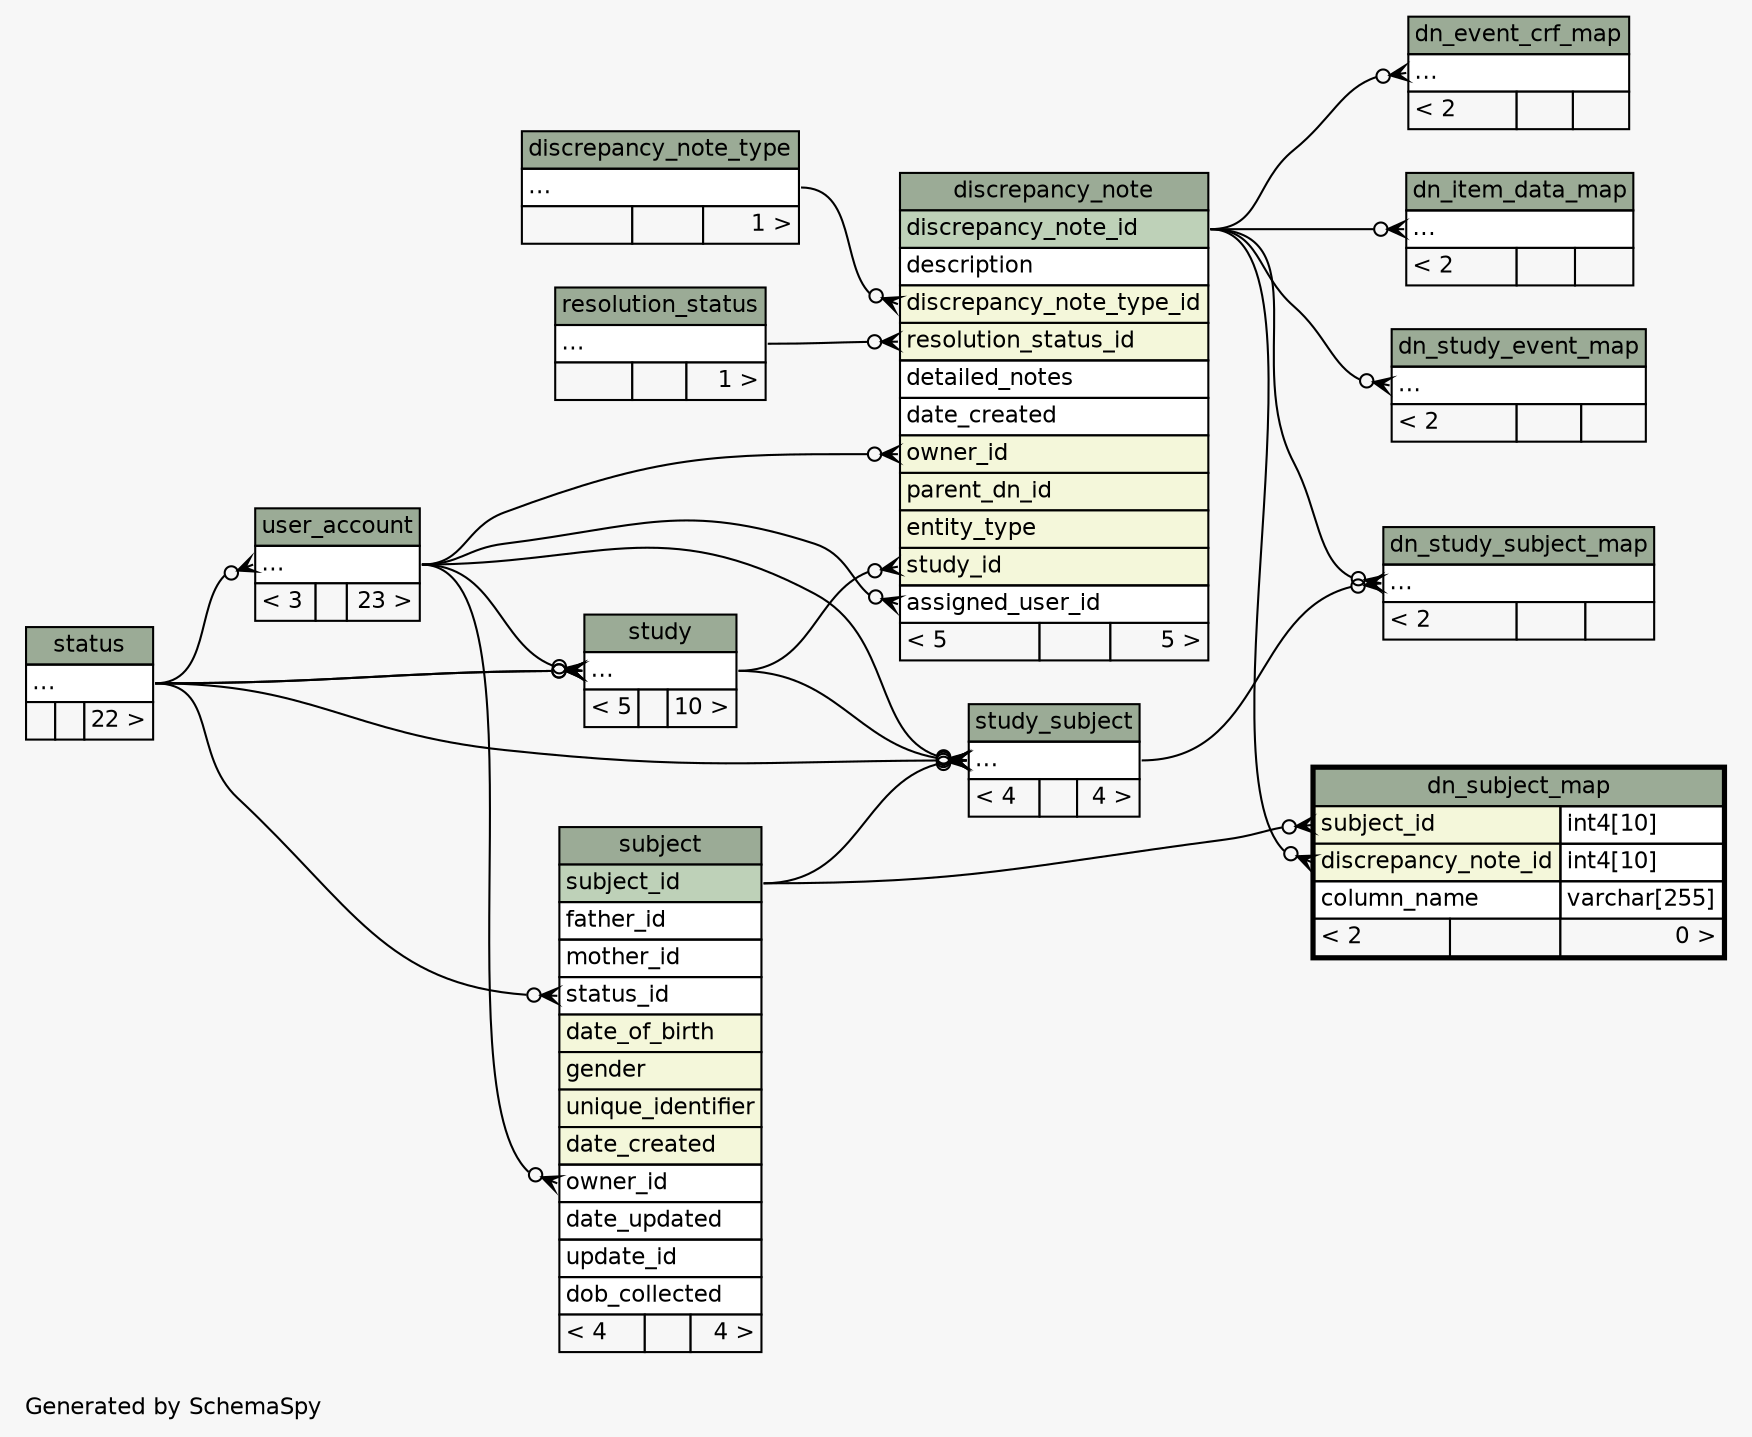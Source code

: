 // dot 2.28.0 on Windows Vista 6.0
// SchemaSpy rev 590
digraph "twoDegreesRelationshipsDiagram" {
  graph [
    rankdir="RL"
    bgcolor="#f7f7f7"
    label="\nGenerated by SchemaSpy"
    labeljust="l"
    nodesep="0.18"
    ranksep="0.46"
    fontname="Helvetica"
    fontsize="11"
  ];
  node [
    fontname="Helvetica"
    fontsize="11"
    shape="plaintext"
  ];
  edge [
    arrowsize="0.8"
  ];
  "discrepancy_note":"assigned_user_id":w -> "user_account":"elipses":e [arrowhead=none dir=back arrowtail=crowodot];
  "discrepancy_note":"discrepancy_note_type_id":w -> "discrepancy_note_type":"elipses":e [arrowhead=none dir=back arrowtail=crowodot];
  "discrepancy_note":"owner_id":w -> "user_account":"elipses":e [arrowhead=none dir=back arrowtail=crowodot];
  "discrepancy_note":"resolution_status_id":w -> "resolution_status":"elipses":e [arrowhead=none dir=back arrowtail=crowodot];
  "discrepancy_note":"study_id":w -> "study":"elipses":e [arrowhead=none dir=back arrowtail=crowodot];
  "dn_event_crf_map":"elipses":w -> "discrepancy_note":"discrepancy_note_id":e [arrowhead=none dir=back arrowtail=crowodot];
  "dn_item_data_map":"elipses":w -> "discrepancy_note":"discrepancy_note_id":e [arrowhead=none dir=back arrowtail=crowodot];
  "dn_study_event_map":"elipses":w -> "discrepancy_note":"discrepancy_note_id":e [arrowhead=none dir=back arrowtail=crowodot];
  "dn_study_subject_map":"elipses":w -> "discrepancy_note":"discrepancy_note_id":e [arrowhead=none dir=back arrowtail=crowodot];
  "dn_study_subject_map":"elipses":w -> "study_subject":"elipses":e [arrowhead=none dir=back arrowtail=crowodot];
  "dn_subject_map":"discrepancy_note_id":w -> "discrepancy_note":"discrepancy_note_id":e [arrowhead=none dir=back arrowtail=crowodot];
  "dn_subject_map":"subject_id":w -> "subject":"subject_id":e [arrowhead=none dir=back arrowtail=crowodot];
  "study":"elipses":w -> "status":"elipses":e [arrowhead=none dir=back arrowtail=crowodot];
  "study":"elipses":w -> "user_account":"elipses":e [arrowhead=none dir=back arrowtail=crowodot];
  "study":"elipses":w -> "status":"elipses":e [arrowhead=none dir=back arrowtail=crowodot];
  "study_subject":"elipses":w -> "user_account":"elipses":e [arrowhead=none dir=back arrowtail=crowodot];
  "study_subject":"elipses":w -> "status":"elipses":e [arrowhead=none dir=back arrowtail=crowodot];
  "study_subject":"elipses":w -> "study":"elipses":e [arrowhead=none dir=back arrowtail=crowodot];
  "study_subject":"elipses":w -> "subject":"subject_id":e [arrowhead=none dir=back arrowtail=crowodot];
  "subject":"owner_id":w -> "user_account":"elipses":e [arrowhead=none dir=back arrowtail=crowodot];
  "subject":"status_id":w -> "status":"elipses":e [arrowhead=none dir=back arrowtail=crowodot];
  "user_account":"elipses":w -> "status":"elipses":e [arrowhead=none dir=back arrowtail=crowodot];
  "discrepancy_note" [
    label=<
    <TABLE BORDER="0" CELLBORDER="1" CELLSPACING="0" BGCOLOR="#ffffff">
      <TR><TD COLSPAN="3" BGCOLOR="#9bab96" ALIGN="CENTER">discrepancy_note</TD></TR>
      <TR><TD PORT="discrepancy_note_id" COLSPAN="3" BGCOLOR="#bed1b8" ALIGN="LEFT">discrepancy_note_id</TD></TR>
      <TR><TD PORT="description" COLSPAN="3" ALIGN="LEFT">description</TD></TR>
      <TR><TD PORT="discrepancy_note_type_id" COLSPAN="3" BGCOLOR="#f4f7da" ALIGN="LEFT">discrepancy_note_type_id</TD></TR>
      <TR><TD PORT="resolution_status_id" COLSPAN="3" BGCOLOR="#f4f7da" ALIGN="LEFT">resolution_status_id</TD></TR>
      <TR><TD PORT="detailed_notes" COLSPAN="3" ALIGN="LEFT">detailed_notes</TD></TR>
      <TR><TD PORT="date_created" COLSPAN="3" ALIGN="LEFT">date_created</TD></TR>
      <TR><TD PORT="owner_id" COLSPAN="3" BGCOLOR="#f4f7da" ALIGN="LEFT">owner_id</TD></TR>
      <TR><TD PORT="parent_dn_id" COLSPAN="3" BGCOLOR="#f4f7da" ALIGN="LEFT">parent_dn_id</TD></TR>
      <TR><TD PORT="entity_type" COLSPAN="3" BGCOLOR="#f4f7da" ALIGN="LEFT">entity_type</TD></TR>
      <TR><TD PORT="study_id" COLSPAN="3" BGCOLOR="#f4f7da" ALIGN="LEFT">study_id</TD></TR>
      <TR><TD PORT="assigned_user_id" COLSPAN="3" ALIGN="LEFT">assigned_user_id</TD></TR>
      <TR><TD ALIGN="LEFT" BGCOLOR="#f7f7f7">&lt; 5</TD><TD ALIGN="RIGHT" BGCOLOR="#f7f7f7">  </TD><TD ALIGN="RIGHT" BGCOLOR="#f7f7f7">5 &gt;</TD></TR>
    </TABLE>>
    URL="discrepancy_note.html"
    tooltip="discrepancy_note"
  ];
  "discrepancy_note_type" [
    label=<
    <TABLE BORDER="0" CELLBORDER="1" CELLSPACING="0" BGCOLOR="#ffffff">
      <TR><TD COLSPAN="3" BGCOLOR="#9bab96" ALIGN="CENTER">discrepancy_note_type</TD></TR>
      <TR><TD PORT="elipses" COLSPAN="3" ALIGN="LEFT">...</TD></TR>
      <TR><TD ALIGN="LEFT" BGCOLOR="#f7f7f7">  </TD><TD ALIGN="RIGHT" BGCOLOR="#f7f7f7">  </TD><TD ALIGN="RIGHT" BGCOLOR="#f7f7f7">1 &gt;</TD></TR>
    </TABLE>>
    URL="discrepancy_note_type.html"
    tooltip="discrepancy_note_type"
  ];
  "dn_event_crf_map" [
    label=<
    <TABLE BORDER="0" CELLBORDER="1" CELLSPACING="0" BGCOLOR="#ffffff">
      <TR><TD COLSPAN="3" BGCOLOR="#9bab96" ALIGN="CENTER">dn_event_crf_map</TD></TR>
      <TR><TD PORT="elipses" COLSPAN="3" ALIGN="LEFT">...</TD></TR>
      <TR><TD ALIGN="LEFT" BGCOLOR="#f7f7f7">&lt; 2</TD><TD ALIGN="RIGHT" BGCOLOR="#f7f7f7">  </TD><TD ALIGN="RIGHT" BGCOLOR="#f7f7f7">  </TD></TR>
    </TABLE>>
    URL="dn_event_crf_map.html"
    tooltip="dn_event_crf_map"
  ];
  "dn_item_data_map" [
    label=<
    <TABLE BORDER="0" CELLBORDER="1" CELLSPACING="0" BGCOLOR="#ffffff">
      <TR><TD COLSPAN="3" BGCOLOR="#9bab96" ALIGN="CENTER">dn_item_data_map</TD></TR>
      <TR><TD PORT="elipses" COLSPAN="3" ALIGN="LEFT">...</TD></TR>
      <TR><TD ALIGN="LEFT" BGCOLOR="#f7f7f7">&lt; 2</TD><TD ALIGN="RIGHT" BGCOLOR="#f7f7f7">  </TD><TD ALIGN="RIGHT" BGCOLOR="#f7f7f7">  </TD></TR>
    </TABLE>>
    URL="dn_item_data_map.html"
    tooltip="dn_item_data_map"
  ];
  "dn_study_event_map" [
    label=<
    <TABLE BORDER="0" CELLBORDER="1" CELLSPACING="0" BGCOLOR="#ffffff">
      <TR><TD COLSPAN="3" BGCOLOR="#9bab96" ALIGN="CENTER">dn_study_event_map</TD></TR>
      <TR><TD PORT="elipses" COLSPAN="3" ALIGN="LEFT">...</TD></TR>
      <TR><TD ALIGN="LEFT" BGCOLOR="#f7f7f7">&lt; 2</TD><TD ALIGN="RIGHT" BGCOLOR="#f7f7f7">  </TD><TD ALIGN="RIGHT" BGCOLOR="#f7f7f7">  </TD></TR>
    </TABLE>>
    URL="dn_study_event_map.html"
    tooltip="dn_study_event_map"
  ];
  "dn_study_subject_map" [
    label=<
    <TABLE BORDER="0" CELLBORDER="1" CELLSPACING="0" BGCOLOR="#ffffff">
      <TR><TD COLSPAN="3" BGCOLOR="#9bab96" ALIGN="CENTER">dn_study_subject_map</TD></TR>
      <TR><TD PORT="elipses" COLSPAN="3" ALIGN="LEFT">...</TD></TR>
      <TR><TD ALIGN="LEFT" BGCOLOR="#f7f7f7">&lt; 2</TD><TD ALIGN="RIGHT" BGCOLOR="#f7f7f7">  </TD><TD ALIGN="RIGHT" BGCOLOR="#f7f7f7">  </TD></TR>
    </TABLE>>
    URL="dn_study_subject_map.html"
    tooltip="dn_study_subject_map"
  ];
  "dn_subject_map" [
    label=<
    <TABLE BORDER="2" CELLBORDER="1" CELLSPACING="0" BGCOLOR="#ffffff">
      <TR><TD COLSPAN="3" BGCOLOR="#9bab96" ALIGN="CENTER">dn_subject_map</TD></TR>
      <TR><TD PORT="subject_id" COLSPAN="2" BGCOLOR="#f4f7da" ALIGN="LEFT">subject_id</TD><TD PORT="subject_id.type" ALIGN="LEFT">int4[10]</TD></TR>
      <TR><TD PORT="discrepancy_note_id" COLSPAN="2" BGCOLOR="#f4f7da" ALIGN="LEFT">discrepancy_note_id</TD><TD PORT="discrepancy_note_id.type" ALIGN="LEFT">int4[10]</TD></TR>
      <TR><TD PORT="column_name" COLSPAN="2" ALIGN="LEFT">column_name</TD><TD PORT="column_name.type" ALIGN="LEFT">varchar[255]</TD></TR>
      <TR><TD ALIGN="LEFT" BGCOLOR="#f7f7f7">&lt; 2</TD><TD ALIGN="RIGHT" BGCOLOR="#f7f7f7">  </TD><TD ALIGN="RIGHT" BGCOLOR="#f7f7f7">0 &gt;</TD></TR>
    </TABLE>>
    URL="dn_subject_map.html"
    tooltip="dn_subject_map"
  ];
  "resolution_status" [
    label=<
    <TABLE BORDER="0" CELLBORDER="1" CELLSPACING="0" BGCOLOR="#ffffff">
      <TR><TD COLSPAN="3" BGCOLOR="#9bab96" ALIGN="CENTER">resolution_status</TD></TR>
      <TR><TD PORT="elipses" COLSPAN="3" ALIGN="LEFT">...</TD></TR>
      <TR><TD ALIGN="LEFT" BGCOLOR="#f7f7f7">  </TD><TD ALIGN="RIGHT" BGCOLOR="#f7f7f7">  </TD><TD ALIGN="RIGHT" BGCOLOR="#f7f7f7">1 &gt;</TD></TR>
    </TABLE>>
    URL="resolution_status.html"
    tooltip="resolution_status"
  ];
  "status" [
    label=<
    <TABLE BORDER="0" CELLBORDER="1" CELLSPACING="0" BGCOLOR="#ffffff">
      <TR><TD COLSPAN="3" BGCOLOR="#9bab96" ALIGN="CENTER">status</TD></TR>
      <TR><TD PORT="elipses" COLSPAN="3" ALIGN="LEFT">...</TD></TR>
      <TR><TD ALIGN="LEFT" BGCOLOR="#f7f7f7">  </TD><TD ALIGN="RIGHT" BGCOLOR="#f7f7f7">  </TD><TD ALIGN="RIGHT" BGCOLOR="#f7f7f7">22 &gt;</TD></TR>
    </TABLE>>
    URL="status.html"
    tooltip="status"
  ];
  "study" [
    label=<
    <TABLE BORDER="0" CELLBORDER="1" CELLSPACING="0" BGCOLOR="#ffffff">
      <TR><TD COLSPAN="3" BGCOLOR="#9bab96" ALIGN="CENTER">study</TD></TR>
      <TR><TD PORT="elipses" COLSPAN="3" ALIGN="LEFT">...</TD></TR>
      <TR><TD ALIGN="LEFT" BGCOLOR="#f7f7f7">&lt; 5</TD><TD ALIGN="RIGHT" BGCOLOR="#f7f7f7">  </TD><TD ALIGN="RIGHT" BGCOLOR="#f7f7f7">10 &gt;</TD></TR>
    </TABLE>>
    URL="study.html"
    tooltip="study"
  ];
  "study_subject" [
    label=<
    <TABLE BORDER="0" CELLBORDER="1" CELLSPACING="0" BGCOLOR="#ffffff">
      <TR><TD COLSPAN="3" BGCOLOR="#9bab96" ALIGN="CENTER">study_subject</TD></TR>
      <TR><TD PORT="elipses" COLSPAN="3" ALIGN="LEFT">...</TD></TR>
      <TR><TD ALIGN="LEFT" BGCOLOR="#f7f7f7">&lt; 4</TD><TD ALIGN="RIGHT" BGCOLOR="#f7f7f7">  </TD><TD ALIGN="RIGHT" BGCOLOR="#f7f7f7">4 &gt;</TD></TR>
    </TABLE>>
    URL="study_subject.html"
    tooltip="study_subject"
  ];
  "subject" [
    label=<
    <TABLE BORDER="0" CELLBORDER="1" CELLSPACING="0" BGCOLOR="#ffffff">
      <TR><TD COLSPAN="3" BGCOLOR="#9bab96" ALIGN="CENTER">subject</TD></TR>
      <TR><TD PORT="subject_id" COLSPAN="3" BGCOLOR="#bed1b8" ALIGN="LEFT">subject_id</TD></TR>
      <TR><TD PORT="father_id" COLSPAN="3" ALIGN="LEFT">father_id</TD></TR>
      <TR><TD PORT="mother_id" COLSPAN="3" ALIGN="LEFT">mother_id</TD></TR>
      <TR><TD PORT="status_id" COLSPAN="3" ALIGN="LEFT">status_id</TD></TR>
      <TR><TD PORT="date_of_birth" COLSPAN="3" BGCOLOR="#f4f7da" ALIGN="LEFT">date_of_birth</TD></TR>
      <TR><TD PORT="gender" COLSPAN="3" BGCOLOR="#f4f7da" ALIGN="LEFT">gender</TD></TR>
      <TR><TD PORT="unique_identifier" COLSPAN="3" BGCOLOR="#f4f7da" ALIGN="LEFT">unique_identifier</TD></TR>
      <TR><TD PORT="date_created" COLSPAN="3" BGCOLOR="#f4f7da" ALIGN="LEFT">date_created</TD></TR>
      <TR><TD PORT="owner_id" COLSPAN="3" ALIGN="LEFT">owner_id</TD></TR>
      <TR><TD PORT="date_updated" COLSPAN="3" ALIGN="LEFT">date_updated</TD></TR>
      <TR><TD PORT="update_id" COLSPAN="3" ALIGN="LEFT">update_id</TD></TR>
      <TR><TD PORT="dob_collected" COLSPAN="3" ALIGN="LEFT">dob_collected</TD></TR>
      <TR><TD ALIGN="LEFT" BGCOLOR="#f7f7f7">&lt; 4</TD><TD ALIGN="RIGHT" BGCOLOR="#f7f7f7">  </TD><TD ALIGN="RIGHT" BGCOLOR="#f7f7f7">4 &gt;</TD></TR>
    </TABLE>>
    URL="subject.html"
    tooltip="subject"
  ];
  "user_account" [
    label=<
    <TABLE BORDER="0" CELLBORDER="1" CELLSPACING="0" BGCOLOR="#ffffff">
      <TR><TD COLSPAN="3" BGCOLOR="#9bab96" ALIGN="CENTER">user_account</TD></TR>
      <TR><TD PORT="elipses" COLSPAN="3" ALIGN="LEFT">...</TD></TR>
      <TR><TD ALIGN="LEFT" BGCOLOR="#f7f7f7">&lt; 3</TD><TD ALIGN="RIGHT" BGCOLOR="#f7f7f7">  </TD><TD ALIGN="RIGHT" BGCOLOR="#f7f7f7">23 &gt;</TD></TR>
    </TABLE>>
    URL="user_account.html"
    tooltip="user_account"
  ];
}
